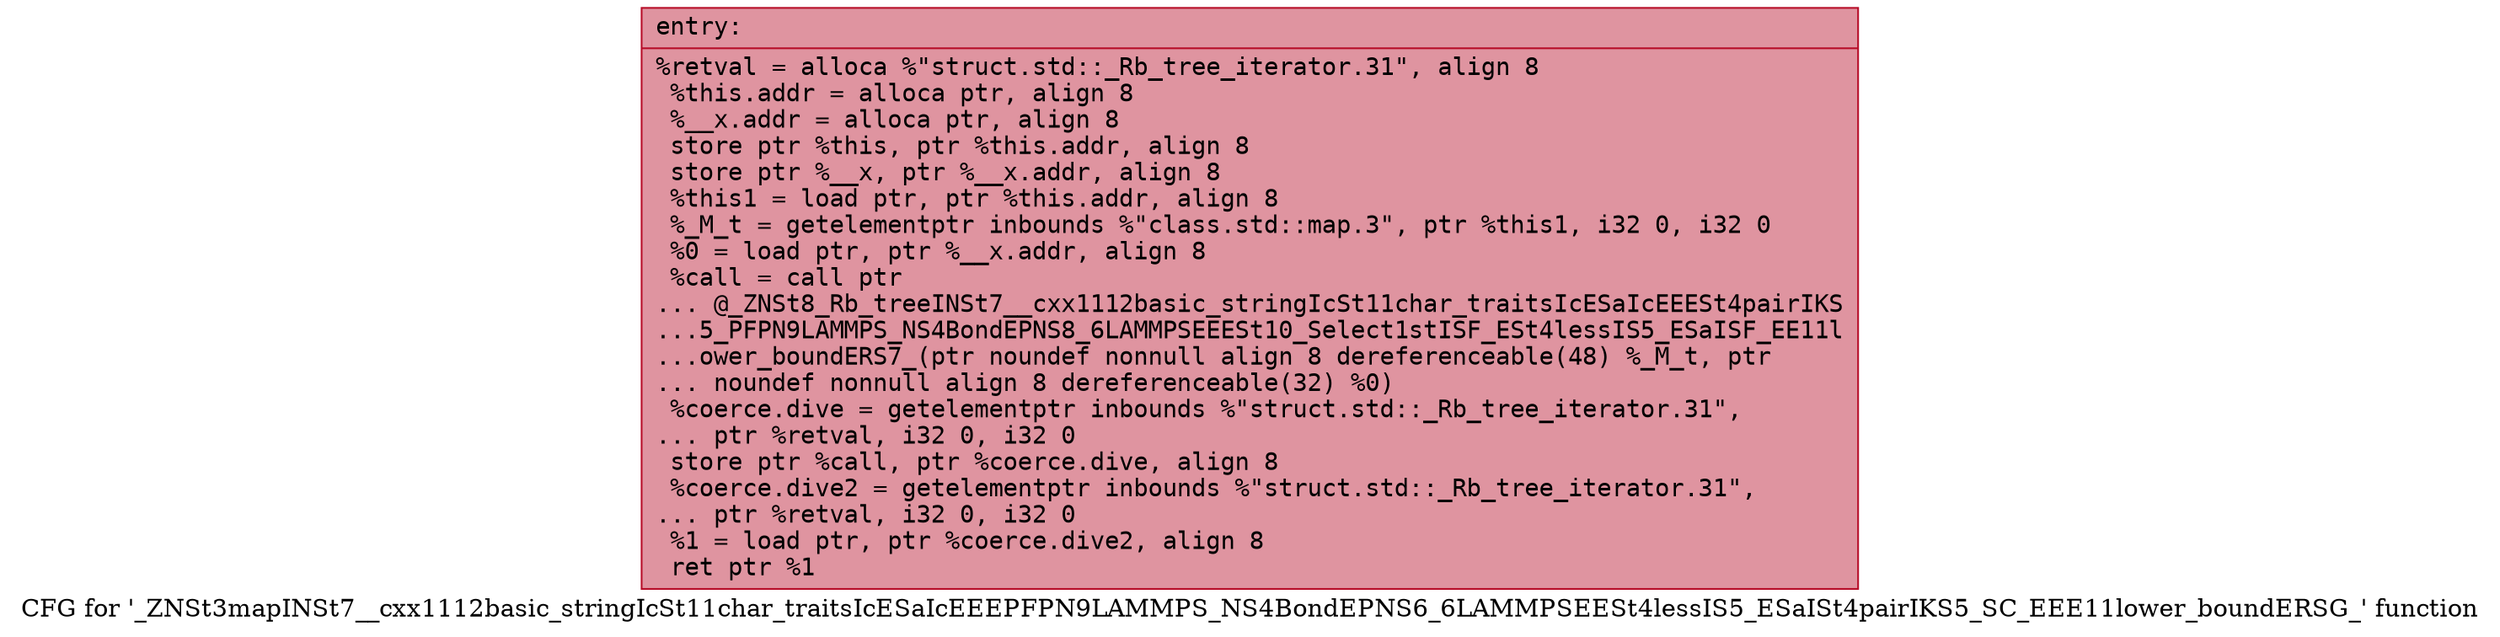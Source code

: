 digraph "CFG for '_ZNSt3mapINSt7__cxx1112basic_stringIcSt11char_traitsIcESaIcEEEPFPN9LAMMPS_NS4BondEPNS6_6LAMMPSEESt4lessIS5_ESaISt4pairIKS5_SC_EEE11lower_boundERSG_' function" {
	label="CFG for '_ZNSt3mapINSt7__cxx1112basic_stringIcSt11char_traitsIcESaIcEEEPFPN9LAMMPS_NS4BondEPNS6_6LAMMPSEESt4lessIS5_ESaISt4pairIKS5_SC_EEE11lower_boundERSG_' function";

	Node0x563a5e1f2490 [shape=record,color="#b70d28ff", style=filled, fillcolor="#b70d2870" fontname="Courier",label="{entry:\l|  %retval = alloca %\"struct.std::_Rb_tree_iterator.31\", align 8\l  %this.addr = alloca ptr, align 8\l  %__x.addr = alloca ptr, align 8\l  store ptr %this, ptr %this.addr, align 8\l  store ptr %__x, ptr %__x.addr, align 8\l  %this1 = load ptr, ptr %this.addr, align 8\l  %_M_t = getelementptr inbounds %\"class.std::map.3\", ptr %this1, i32 0, i32 0\l  %0 = load ptr, ptr %__x.addr, align 8\l  %call = call ptr\l... @_ZNSt8_Rb_treeINSt7__cxx1112basic_stringIcSt11char_traitsIcESaIcEEESt4pairIKS\l...5_PFPN9LAMMPS_NS4BondEPNS8_6LAMMPSEEESt10_Select1stISF_ESt4lessIS5_ESaISF_EE11l\l...ower_boundERS7_(ptr noundef nonnull align 8 dereferenceable(48) %_M_t, ptr\l... noundef nonnull align 8 dereferenceable(32) %0)\l  %coerce.dive = getelementptr inbounds %\"struct.std::_Rb_tree_iterator.31\",\l... ptr %retval, i32 0, i32 0\l  store ptr %call, ptr %coerce.dive, align 8\l  %coerce.dive2 = getelementptr inbounds %\"struct.std::_Rb_tree_iterator.31\",\l... ptr %retval, i32 0, i32 0\l  %1 = load ptr, ptr %coerce.dive2, align 8\l  ret ptr %1\l}"];
}
